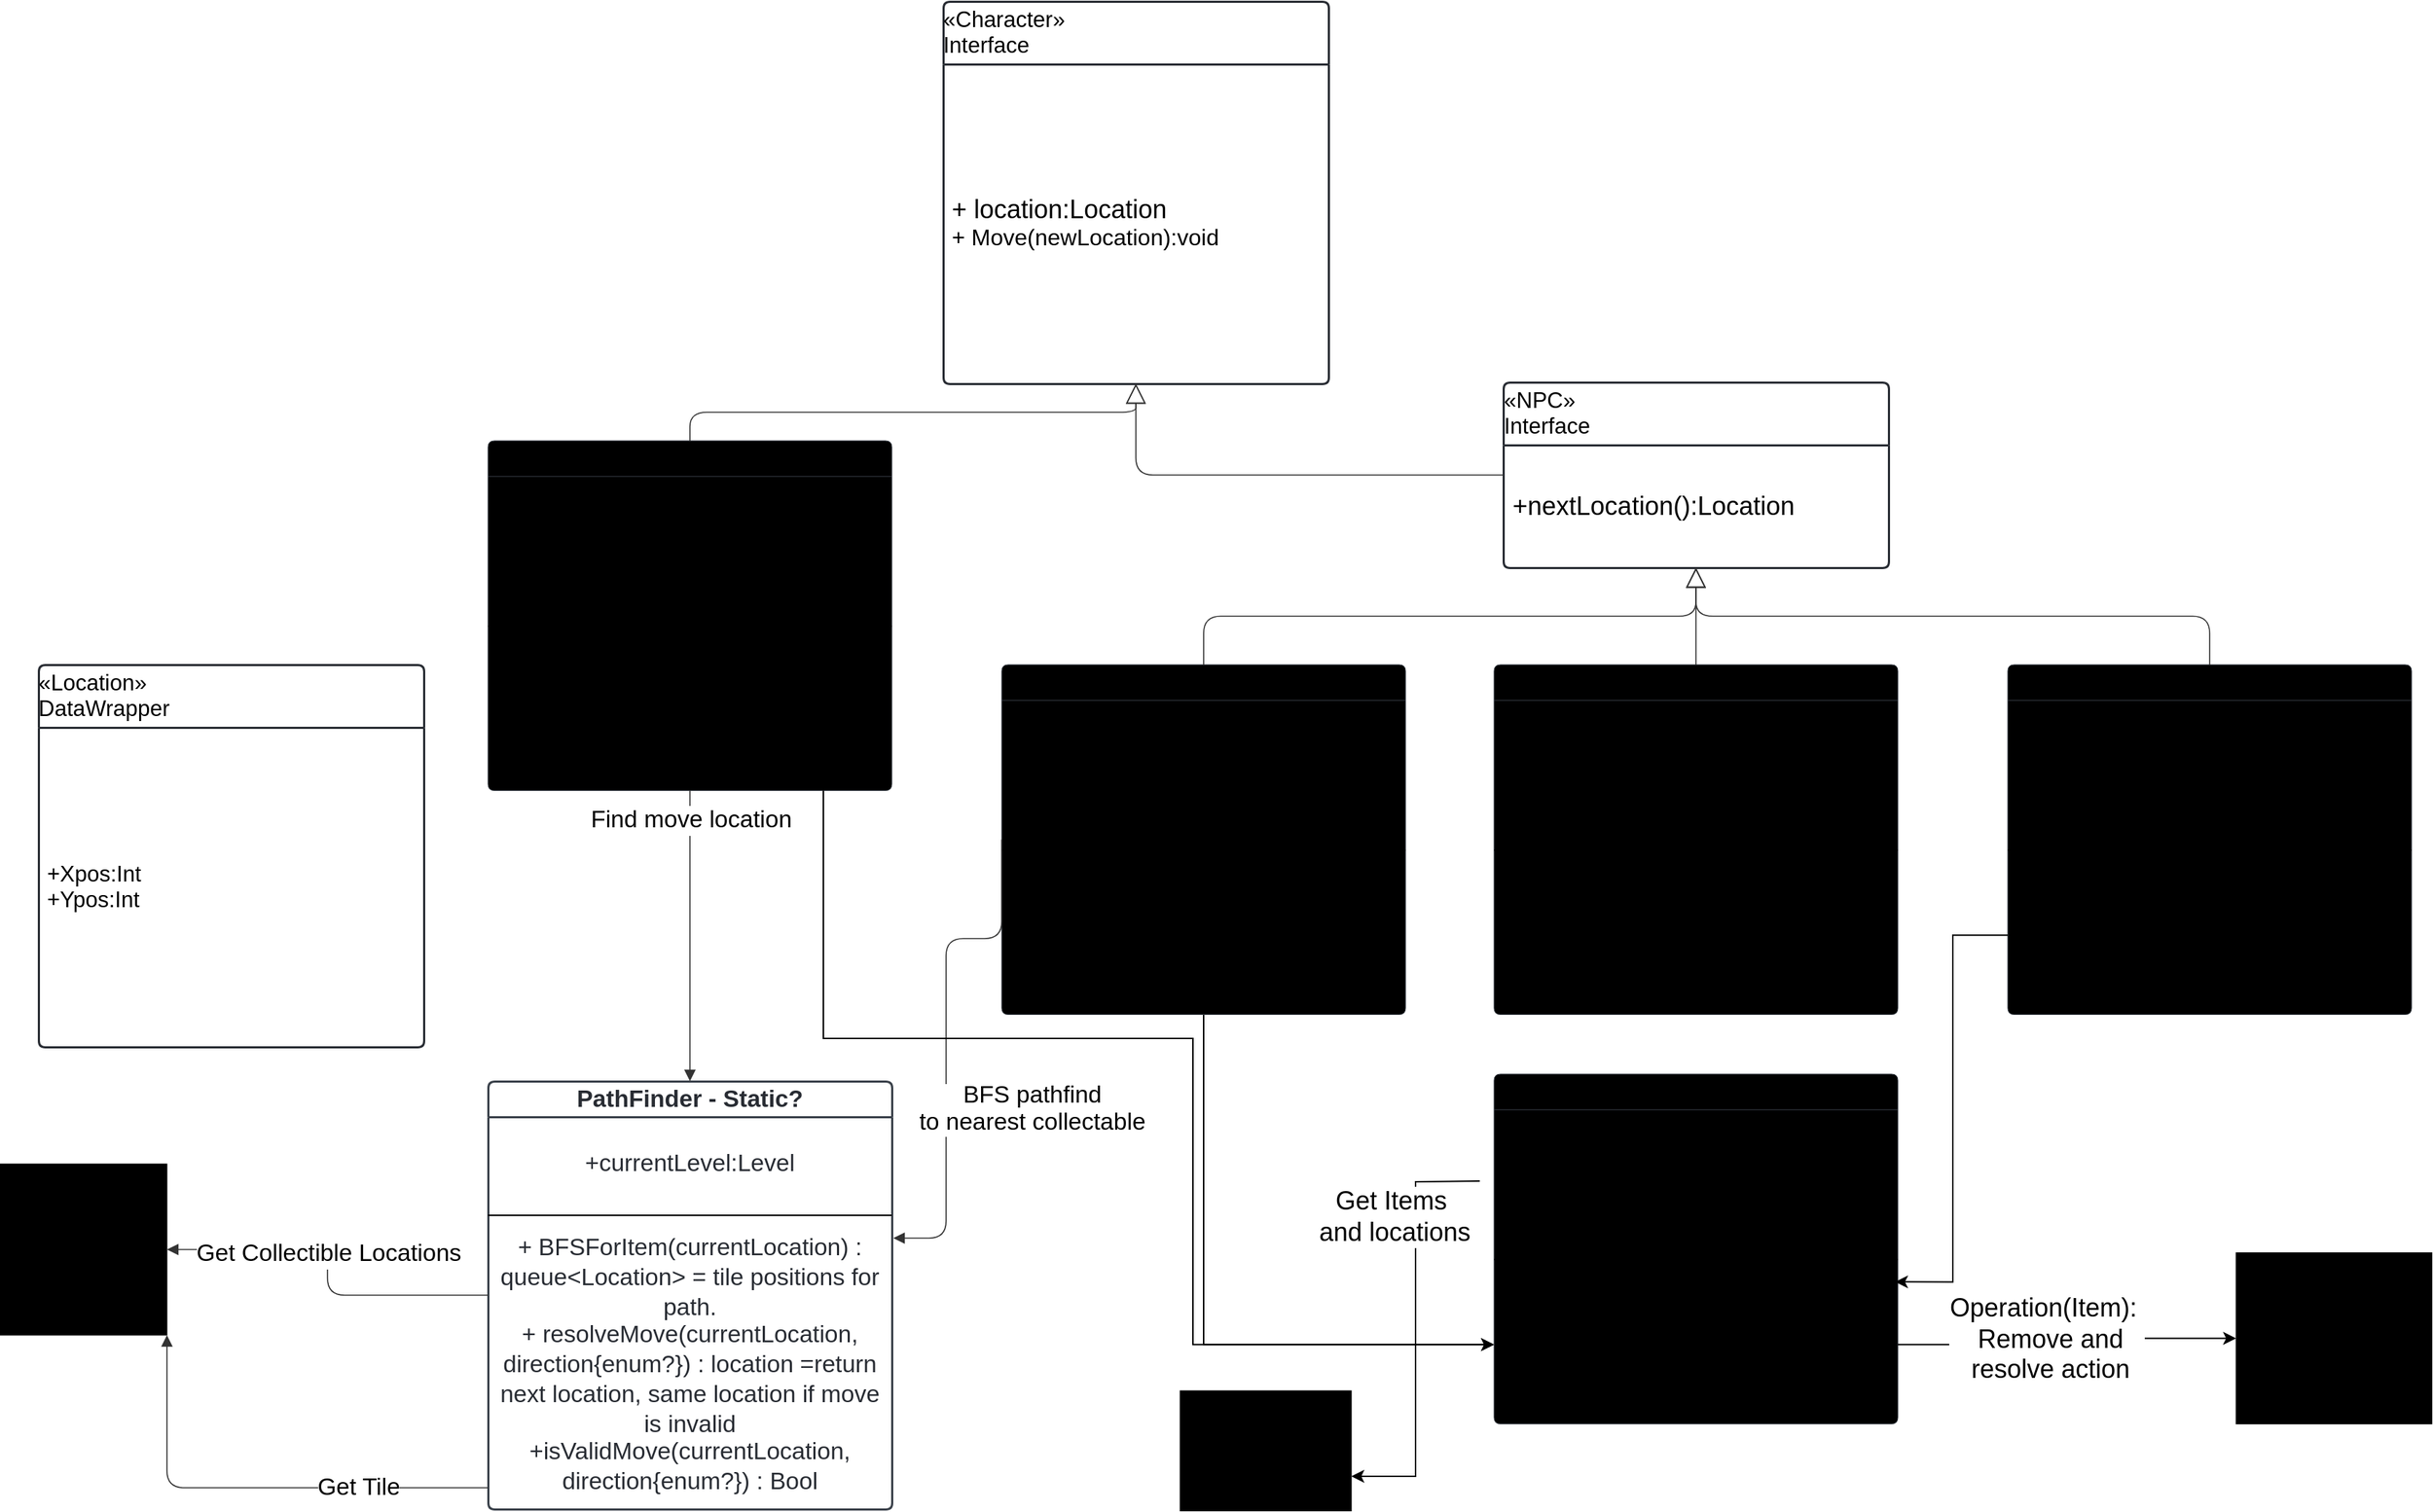 <mxfile version="28.2.8">
  <diagram name="Page-1" id="W6O9B6FC4Bknl5Eh9khC">
    <mxGraphModel dx="5112" dy="4497" grid="1" gridSize="10" guides="1" tooltips="1" connect="1" arrows="1" fold="1" page="1" pageScale="1" pageWidth="850" pageHeight="1100" math="0" shadow="0">
      <root>
        <mxCell id="0" />
        <mxCell id="1" parent="0" />
        <mxCell id="nKMYG4mPL0dKVgIFnyG0-2" value="Player" style="html=1;overflow=block;blockSpacing=1;swimlane;childLayout=stackLayout;horizontal=1;horizontalStack=0;resizeParent=1;resizeParentMax=0;resizeLast=0;collapsible=0;marginBottom=0;swimlaneFillColor=#unset;startSize=25;whiteSpace=wrap;fontSize=16.8;fontStyle=1;align=center;spacing=0;strokeColor=#3a414a;strokeOpacity=100;rounded=1;absoluteArcSize=1;arcSize=9;fillColor=#unset;strokeWidth=NaN;" parent="1" vertex="1">
          <mxGeometry x="-2175" y="-2259" width="283" height="245.25" as="geometry" />
        </mxCell>
        <mxCell id="nKMYG4mPL0dKVgIFnyG0-3" value="&lt;div style=&quot;display: flex; justify-content: center; text-align: center; align-items: baseline; font-size: 0; line-height: 1.25;margin-top: -2px;&quot;&gt;&lt;span&gt;&lt;span style=&quot;font-size:16.8px;&quot;&gt;+ attribute1:type = defaultValue&#xa;&lt;/span&gt;&lt;/span&gt;&lt;/div&gt;&lt;div style=&quot;display: flex; justify-content: center; text-align: center; align-items: baseline; font-size: 0; line-height: 1.25;margin-top: -2px;&quot;&gt;&lt;span&gt;&lt;span style=&quot;font-size:16.8px;&quot;&gt;+ attribute2:type&#xa;&lt;/span&gt;&lt;/span&gt;&lt;/div&gt;&lt;div style=&quot;display: flex; justify-content: center; text-align: center; align-items: baseline; font-size: 0; line-height: 1.25;margin-top: -2px;&quot;&gt;&lt;span&gt;&lt;span style=&quot;font-size:16.8px;&quot;&gt;- attribute3:type&lt;/span&gt;&lt;/span&gt;&lt;/div&gt;" style="part=1;html=1;resizeHeight=0;strokeColor=none;fillColor=none;verticalAlign=middle;spacingLeft=4;spacingRight=4;overflow=hidden;rotatable=0;points=[[0,0.5],[1,0.5]];portConstraint=eastwest;swimlaneFillColor=#unset;strokeOpacity=100;whiteSpace=wrap;fontSize=16.8;align=center;" parent="nKMYG4mPL0dKVgIFnyG0-2" vertex="1">
          <mxGeometry y="25" width="283" height="101" as="geometry" />
        </mxCell>
        <mxCell id="nKMYG4mPL0dKVgIFnyG0-4" value="" style="line;strokeWidth=1;fillColor=none;align=left;verticalAlign=middle;spacingTop=-1;spacingLeft=3;spacingRight=3;rotatable=0;labelPosition=right;points=[];portConstraint=eastwest;" parent="nKMYG4mPL0dKVgIFnyG0-2" vertex="1">
          <mxGeometry y="126" width="283" height="8" as="geometry" />
        </mxCell>
        <mxCell id="nKMYG4mPL0dKVgIFnyG0-5" value="&lt;div style=&quot;display: flex; justify-content: center; text-align: center; align-items: baseline; font-size: 0; line-height: 1.25;margin-top: -2px;&quot;&gt;&lt;span&gt;&lt;span style=&quot;font-size:16.8px;&quot;&gt;+ operation1(params):returnType&#xa;&lt;/span&gt;&lt;/span&gt;&lt;/div&gt;&lt;div style=&quot;display: flex; justify-content: center; text-align: center; align-items: baseline; font-size: 0; line-height: 1.25;margin-top: -2px;&quot;&gt;&lt;span&gt;&lt;span style=&quot;font-size:16.8px;&quot;&gt;- operation2(params)&#xa;&lt;/span&gt;&lt;/span&gt;&lt;/div&gt;&lt;div style=&quot;display: flex; justify-content: center; text-align: center; align-items: baseline; font-size: 0; line-height: 1.25;margin-top: -2px;&quot;&gt;&lt;span&gt;&lt;span style=&quot;font-size:16.8px;&quot;&gt;- operation3()&lt;/span&gt;&lt;/span&gt;&lt;/div&gt;" style="part=1;resizeHeight=0;strokeColor=none;fillColor=none;align=left;verticalAlign=middle;spacingLeft=4;spacingRight=4;rotatable=0;points=[[0,0.5],[1,0.5]];portConstraint=eastwest;swimlaneFillColor=#unset;strokeOpacity=100;whiteSpace=wrap;overflow=block;blockSpacing=1;html=1;fontSize=13;" parent="nKMYG4mPL0dKVgIFnyG0-2" vertex="1">
          <mxGeometry y="134" width="283" height="111.25" as="geometry" />
        </mxCell>
        <mxCell id="esdPXxpWOelYvyYHw5d4-10" style="edgeStyle=orthogonalEdgeStyle;rounded=0;orthogonalLoop=1;jettySize=auto;html=1;entryX=0;entryY=0.5;entryDx=0;entryDy=0;" edge="1" parent="1" source="nKMYG4mPL0dKVgIFnyG0-6" target="nKMYG4mPL0dKVgIFnyG0-25">
          <mxGeometry relative="1" as="geometry" />
        </mxCell>
        <mxCell id="nKMYG4mPL0dKVgIFnyG0-6" value="SmartThief" style="html=1;overflow=block;blockSpacing=1;swimlane;childLayout=stackLayout;horizontal=1;horizontalStack=0;resizeParent=1;resizeParentMax=0;resizeLast=0;collapsible=0;marginBottom=0;swimlaneFillColor=#unset;startSize=25;whiteSpace=wrap;fontSize=16.8;fontStyle=1;align=center;spacing=0;strokeColor=#3a414a;strokeOpacity=100;rounded=1;absoluteArcSize=1;arcSize=9;fillColor=#unset;strokeWidth=NaN;" parent="1" vertex="1">
          <mxGeometry x="-1815" y="-2102" width="283" height="245.25" as="geometry" />
        </mxCell>
        <mxCell id="nKMYG4mPL0dKVgIFnyG0-7" value="&lt;div style=&quot;display: flex; justify-content: center; text-align: center; align-items: baseline; font-size: 0; line-height: 1.25;margin-top: -2px;&quot;&gt;&lt;span&gt;&lt;span style=&quot;font-size:16.8px;&quot;&gt;+ attribute1:type = defaultValue&#xa;&lt;/span&gt;&lt;/span&gt;&lt;/div&gt;&lt;div style=&quot;display: flex; justify-content: center; text-align: center; align-items: baseline; font-size: 0; line-height: 1.25;margin-top: -2px;&quot;&gt;&lt;span&gt;&lt;span style=&quot;font-size:16.8px;&quot;&gt;+ attribute2:type&#xa;&lt;/span&gt;&lt;/span&gt;&lt;/div&gt;&lt;div style=&quot;display: flex; justify-content: center; text-align: center; align-items: baseline; font-size: 0; line-height: 1.25;margin-top: -2px;&quot;&gt;&lt;span&gt;&lt;span style=&quot;font-size:16.8px;&quot;&gt;- attribute3:type&lt;/span&gt;&lt;/span&gt;&lt;/div&gt;" style="part=1;html=1;resizeHeight=0;strokeColor=none;fillColor=none;verticalAlign=middle;spacingLeft=4;spacingRight=4;overflow=hidden;rotatable=0;points=[[0,0.5],[1,0.5]];portConstraint=eastwest;swimlaneFillColor=#unset;strokeOpacity=100;whiteSpace=wrap;fontSize=16.8;align=center;" parent="nKMYG4mPL0dKVgIFnyG0-6" vertex="1">
          <mxGeometry y="25" width="283" height="101" as="geometry" />
        </mxCell>
        <mxCell id="nKMYG4mPL0dKVgIFnyG0-8" value="" style="line;strokeWidth=1;fillColor=none;align=left;verticalAlign=middle;spacingTop=-1;spacingLeft=3;spacingRight=3;rotatable=0;labelPosition=right;points=[];portConstraint=eastwest;" parent="nKMYG4mPL0dKVgIFnyG0-6" vertex="1">
          <mxGeometry y="126" width="283" height="8" as="geometry" />
        </mxCell>
        <mxCell id="nKMYG4mPL0dKVgIFnyG0-9" value="&lt;div style=&quot;display: flex; justify-content: center; text-align: center; align-items: baseline; font-size: 0; line-height: 1.25;margin-top: -2px;&quot;&gt;&lt;span&gt;&lt;span style=&quot;font-size:16.8px;&quot;&gt;+ operation1(params):returnType&#xa;&lt;/span&gt;&lt;/span&gt;&lt;/div&gt;&lt;div style=&quot;display: flex; justify-content: center; text-align: center; align-items: baseline; font-size: 0; line-height: 1.25;margin-top: -2px;&quot;&gt;&lt;span&gt;&lt;span style=&quot;font-size:16.8px;&quot;&gt;- operation2(params)&#xa;&lt;/span&gt;&lt;/span&gt;&lt;/div&gt;&lt;div style=&quot;display: flex; justify-content: center; text-align: center; align-items: baseline; font-size: 0; line-height: 1.25;margin-top: -2px;&quot;&gt;&lt;span&gt;&lt;span style=&quot;font-size:16.8px;&quot;&gt;- operation3()&lt;/span&gt;&lt;/span&gt;&lt;/div&gt;" style="part=1;resizeHeight=0;strokeColor=none;fillColor=none;align=left;verticalAlign=middle;spacingLeft=4;spacingRight=4;rotatable=0;points=[[0,0.5],[1,0.5]];portConstraint=eastwest;swimlaneFillColor=#unset;strokeOpacity=100;whiteSpace=wrap;overflow=block;blockSpacing=1;html=1;fontSize=13;" parent="nKMYG4mPL0dKVgIFnyG0-6" vertex="1">
          <mxGeometry y="134" width="283" height="111.25" as="geometry" />
        </mxCell>
        <mxCell id="nKMYG4mPL0dKVgIFnyG0-10" value="FlyingAssassin" style="html=1;overflow=block;blockSpacing=1;swimlane;childLayout=stackLayout;horizontal=1;horizontalStack=0;resizeParent=1;resizeParentMax=0;resizeLast=0;collapsible=0;marginBottom=0;swimlaneFillColor=#unset;startSize=25;whiteSpace=wrap;fontSize=16.8;fontStyle=1;align=center;spacing=0;strokeColor=#3a414a;strokeOpacity=100;rounded=1;absoluteArcSize=1;arcSize=9;fillColor=#unset;strokeWidth=NaN;" parent="1" vertex="1">
          <mxGeometry x="-1470" y="-2102" width="283" height="245.25" as="geometry" />
        </mxCell>
        <mxCell id="nKMYG4mPL0dKVgIFnyG0-11" value="&lt;div style=&quot;display: flex; justify-content: center; text-align: center; align-items: baseline; font-size: 0; line-height: 1.25;margin-top: -2px;&quot;&gt;&lt;span&gt;&lt;span style=&quot;font-size:16.8px;&quot;&gt;+ attribute1:type = defaultValue&#xa;&lt;/span&gt;&lt;/span&gt;&lt;/div&gt;&lt;div style=&quot;display: flex; justify-content: center; text-align: center; align-items: baseline; font-size: 0; line-height: 1.25;margin-top: -2px;&quot;&gt;&lt;span&gt;&lt;span style=&quot;font-size:16.8px;&quot;&gt;+ attribute2:type&#xa;&lt;/span&gt;&lt;/span&gt;&lt;/div&gt;&lt;div style=&quot;display: flex; justify-content: center; text-align: center; align-items: baseline; font-size: 0; line-height: 1.25;margin-top: -2px;&quot;&gt;&lt;span&gt;&lt;span style=&quot;font-size:16.8px;&quot;&gt;- attribute3:type&lt;/span&gt;&lt;/span&gt;&lt;/div&gt;" style="part=1;html=1;resizeHeight=0;strokeColor=none;fillColor=none;verticalAlign=middle;spacingLeft=4;spacingRight=4;overflow=hidden;rotatable=0;points=[[0,0.5],[1,0.5]];portConstraint=eastwest;swimlaneFillColor=#unset;strokeOpacity=100;whiteSpace=wrap;fontSize=16.8;align=center;" parent="nKMYG4mPL0dKVgIFnyG0-10" vertex="1">
          <mxGeometry y="25" width="283" height="101" as="geometry" />
        </mxCell>
        <mxCell id="nKMYG4mPL0dKVgIFnyG0-12" value="" style="line;strokeWidth=1;fillColor=none;align=left;verticalAlign=middle;spacingTop=-1;spacingLeft=3;spacingRight=3;rotatable=0;labelPosition=right;points=[];portConstraint=eastwest;" parent="nKMYG4mPL0dKVgIFnyG0-10" vertex="1">
          <mxGeometry y="126" width="283" height="8" as="geometry" />
        </mxCell>
        <mxCell id="nKMYG4mPL0dKVgIFnyG0-13" value="&lt;div style=&quot;display: flex; justify-content: center; text-align: center; align-items: baseline; font-size: 0; line-height: 1.25;margin-top: -2px;&quot;&gt;&lt;span&gt;&lt;span style=&quot;font-size:16.8px;&quot;&gt;+ operation1(params):returnType&#xa;&lt;/span&gt;&lt;/span&gt;&lt;/div&gt;&lt;div style=&quot;display: flex; justify-content: center; text-align: center; align-items: baseline; font-size: 0; line-height: 1.25;margin-top: -2px;&quot;&gt;&lt;span&gt;&lt;span style=&quot;font-size:16.8px;&quot;&gt;- operation2(params)&#xa;&lt;/span&gt;&lt;/span&gt;&lt;/div&gt;&lt;div style=&quot;display: flex; justify-content: center; text-align: center; align-items: baseline; font-size: 0; line-height: 1.25;margin-top: -2px;&quot;&gt;&lt;span&gt;&lt;span style=&quot;font-size:16.8px;&quot;&gt;- operation3()&lt;/span&gt;&lt;/span&gt;&lt;/div&gt;" style="part=1;resizeHeight=0;strokeColor=none;fillColor=none;align=left;verticalAlign=middle;spacingLeft=4;spacingRight=4;rotatable=0;points=[[0,0.5],[1,0.5]];portConstraint=eastwest;swimlaneFillColor=#unset;strokeOpacity=100;whiteSpace=wrap;overflow=block;blockSpacing=1;html=1;fontSize=13;" parent="nKMYG4mPL0dKVgIFnyG0-10" vertex="1">
          <mxGeometry y="134" width="283" height="111.25" as="geometry" />
        </mxCell>
        <mxCell id="nKMYG4mPL0dKVgIFnyG0-14" value="FloorFollowingThief" style="html=1;overflow=block;blockSpacing=1;swimlane;childLayout=stackLayout;horizontal=1;horizontalStack=0;resizeParent=1;resizeParentMax=0;resizeLast=0;collapsible=0;marginBottom=0;swimlaneFillColor=#unset;startSize=25;whiteSpace=wrap;fontSize=16.8;fontStyle=1;align=center;spacing=0;strokeColor=#3a414a;strokeOpacity=100;rounded=1;absoluteArcSize=1;arcSize=9;fillColor=#unset;strokeWidth=NaN;" parent="1" vertex="1">
          <mxGeometry x="-1110" y="-2102" width="283" height="245.25" as="geometry" />
        </mxCell>
        <mxCell id="nKMYG4mPL0dKVgIFnyG0-15" value="+followingColor:Color" style="part=1;html=1;resizeHeight=0;strokeColor=none;fillColor=none;verticalAlign=middle;spacingLeft=4;spacingRight=4;overflow=hidden;rotatable=0;points=[[0,0.5],[1,0.5]];portConstraint=eastwest;swimlaneFillColor=#unset;strokeOpacity=100;whiteSpace=wrap;fontSize=16.8;align=center;" parent="nKMYG4mPL0dKVgIFnyG0-14" vertex="1">
          <mxGeometry y="25" width="283" height="101" as="geometry" />
        </mxCell>
        <mxCell id="nKMYG4mPL0dKVgIFnyG0-16" value="" style="line;strokeWidth=1;fillColor=none;align=left;verticalAlign=middle;spacingTop=-1;spacingLeft=3;spacingRight=3;rotatable=0;labelPosition=right;points=[];portConstraint=eastwest;" parent="nKMYG4mPL0dKVgIFnyG0-14" vertex="1">
          <mxGeometry y="126" width="283" height="8" as="geometry" />
        </mxCell>
        <mxCell id="nKMYG4mPL0dKVgIFnyG0-17" value="&lt;div style=&quot;display: flex; justify-content: center; text-align: center; align-items: baseline; font-size: 0; line-height: 1.25;margin-top: -2px;&quot;&gt;&lt;span&gt;&lt;span style=&quot;font-size:16.8px;&quot;&gt;+ operation1(params):returnType&#xa;&lt;/span&gt;&lt;/span&gt;&lt;/div&gt;&lt;div style=&quot;display: flex; justify-content: center; text-align: center; align-items: baseline; font-size: 0; line-height: 1.25;margin-top: -2px;&quot;&gt;&lt;span&gt;&lt;span style=&quot;font-size:16.8px;&quot;&gt;- operation2(params)&#xa;&lt;/span&gt;&lt;/span&gt;&lt;/div&gt;&lt;div style=&quot;display: flex; justify-content: center; text-align: center; align-items: baseline; font-size: 0; line-height: 1.25;margin-top: -2px;&quot;&gt;&lt;span&gt;&lt;span style=&quot;font-size:16.8px;&quot;&gt;- operation3()&lt;/span&gt;&lt;/span&gt;&lt;/div&gt;" style="part=1;resizeHeight=0;strokeColor=none;fillColor=none;align=left;verticalAlign=middle;spacingLeft=4;spacingRight=4;rotatable=0;points=[[0,0.5],[1,0.5]];portConstraint=eastwest;swimlaneFillColor=#unset;strokeOpacity=100;whiteSpace=wrap;overflow=block;blockSpacing=1;html=1;fontSize=13;" parent="nKMYG4mPL0dKVgIFnyG0-14" vertex="1">
          <mxGeometry y="134" width="283" height="111.25" as="geometry" />
        </mxCell>
        <mxCell id="nKMYG4mPL0dKVgIFnyG0-18" value="PathFinder - Static?" style="html=1;overflow=block;blockSpacing=1;swimlane;childLayout=stackLayout;horizontal=1;horizontalStack=0;resizeParent=1;resizeParentMax=0;resizeLast=0;collapsible=0;marginBottom=0;swimlaneFillColor=#ffffff;startSize=25;whiteSpace=wrap;fontSize=16.8;fontColor=#282c33;fontStyle=1;align=center;spacing=0;strokeColor=#3a414a;strokeOpacity=100;fillOpacity=100;rounded=1;absoluteArcSize=1;arcSize=9;fillColor=#ffffff;strokeWidth=1.5;" parent="1" vertex="1">
          <mxGeometry x="-2175" y="-1810" width="283" height="300" as="geometry" />
        </mxCell>
        <mxCell id="nKMYG4mPL0dKVgIFnyG0-19" value="+currentLevel:Level" style="part=1;html=1;resizeHeight=0;strokeColor=none;fillColor=none;verticalAlign=middle;spacingLeft=4;spacingRight=4;overflow=hidden;rotatable=0;points=[[0,0.5],[1,0.5]];portConstraint=eastwest;swimlaneFillColor=#ffffff;strokeOpacity=100;fillOpacity=100;whiteSpace=wrap;fontSize=16.8;fontColor=#282c33;align=center;" parent="nKMYG4mPL0dKVgIFnyG0-18" vertex="1">
          <mxGeometry y="25" width="283" height="65" as="geometry" />
        </mxCell>
        <mxCell id="nKMYG4mPL0dKVgIFnyG0-20" value="" style="line;strokeWidth=1;fillColor=none;align=left;verticalAlign=middle;spacingTop=-1;spacingLeft=3;spacingRight=3;rotatable=0;labelPosition=right;points=[];portConstraint=eastwest;" parent="nKMYG4mPL0dKVgIFnyG0-18" vertex="1">
          <mxGeometry y="90" width="283" height="8" as="geometry" />
        </mxCell>
        <mxCell id="nKMYG4mPL0dKVgIFnyG0-21" value="&lt;div style=&quot;display: flex; justify-content: center; text-align: center; align-items: baseline; font-size: 0; line-height: 1.25;margin-top: -2px;&quot;&gt;&lt;span&gt;&lt;span style=&quot;font-size:16.8px;color:#282c33;&quot;&gt;+ BFSForItem(currentLocation) : queue&amp;lt;Location&amp;gt; = tile positions for path.&#xa;&lt;/span&gt;&lt;/span&gt;&lt;/div&gt;&lt;div style=&quot;display: flex; justify-content: center; text-align: center; align-items: baseline; font-size: 0; line-height: 1.25;margin-top: -2px;&quot;&gt;&lt;span&gt;&lt;span style=&quot;font-size:16.8px;color:#282c33;&quot;&gt;+ resolveMove(currentLocation, direction{enum?}) : location =return next location, same location if move is invalid&#xa;&lt;/span&gt;&lt;/span&gt;&lt;/div&gt;&lt;div style=&quot;display: flex; justify-content: center; text-align: center; align-items: baseline; font-size: 0; line-height: 1.25;margin-top: -2px;&quot;&gt;&lt;span&gt;&lt;span style=&quot;font-size:16.8px;color:#282c33;&quot;&gt;+isValidMove(currentLocation, direction{enum?}) : Bool&#xa;&lt;/span&gt;&lt;/span&gt;&lt;/div&gt;&lt;div style=&quot;display: flex; justify-content: center; text-align: center; align-items: baseline; font-size: 0; line-height: 1.25;margin-top: -2px;&quot;&gt;&lt;span&gt;&lt;/span&gt;&lt;/div&gt;" style="part=1;html=1;resizeHeight=0;strokeColor=none;fillColor=none;verticalAlign=middle;spacingLeft=4;spacingRight=4;overflow=hidden;rotatable=0;points=[[0,0.5],[1,0.5]];portConstraint=eastwest;swimlaneFillColor=#ffffff;strokeOpacity=100;fillOpacity=100;whiteSpace=wrap;fontSize=16.8;fontColor=#282c33;align=center;" parent="nKMYG4mPL0dKVgIFnyG0-18" vertex="1">
          <mxGeometry y="98" width="283" height="202" as="geometry" />
        </mxCell>
        <mxCell id="nKMYG4mPL0dKVgIFnyG0-22" value="LootItem" style="html=1;overflow=block;blockSpacing=1;swimlane;childLayout=stackLayout;horizontal=1;horizontalStack=0;resizeParent=1;resizeParentMax=0;resizeLast=0;collapsible=0;marginBottom=0;swimlaneFillColor=#unset;startSize=25;whiteSpace=wrap;fontSize=16.8;fontStyle=1;align=center;spacing=0;strokeColor=#3a414a;strokeOpacity=100;rounded=1;absoluteArcSize=1;arcSize=9;fillColor=#unset;strokeWidth=NaN;" parent="1" vertex="1">
          <mxGeometry x="-1470" y="-1815" width="283" height="245.25" as="geometry" />
        </mxCell>
        <mxCell id="nKMYG4mPL0dKVgIFnyG0-23" value="&lt;div style=&quot;display: flex; justify-content: center; text-align: center; align-items: baseline; font-size: 0; line-height: 1.25;margin-top: -2px;&quot;&gt;&lt;span&gt;&lt;span style=&quot;font-size:16.8px;&quot;&gt;+ items:Item[]&lt;br&gt;+ itemLocations:Locations[]&lt;/span&gt;&lt;/span&gt;&lt;span&gt;&lt;br&gt;&lt;/span&gt;&lt;/div&gt;&lt;div style=&quot;display: flex; justify-content: center; text-align: center; align-items: baseline; font-size: 0; line-height: 1.25;margin-top: -2px;&quot;&gt;&lt;/div&gt;" style="part=1;html=1;resizeHeight=0;strokeColor=none;fillColor=none;verticalAlign=middle;spacingLeft=4;spacingRight=4;overflow=hidden;rotatable=0;points=[[0,0.5],[1,0.5]];portConstraint=eastwest;swimlaneFillColor=#unset;strokeOpacity=100;whiteSpace=wrap;fontSize=16.8;align=center;" parent="nKMYG4mPL0dKVgIFnyG0-22" vertex="1">
          <mxGeometry y="25" width="283" height="101" as="geometry" />
        </mxCell>
        <mxCell id="nKMYG4mPL0dKVgIFnyG0-24" value="" style="line;strokeWidth=1;fillColor=none;align=left;verticalAlign=middle;spacingTop=-1;spacingLeft=3;spacingRight=3;rotatable=0;labelPosition=right;points=[];portConstraint=eastwest;" parent="nKMYG4mPL0dKVgIFnyG0-22" vertex="1">
          <mxGeometry y="126" width="283" height="8" as="geometry" />
        </mxCell>
        <mxCell id="nKMYG4mPL0dKVgIFnyG0-25" value="&lt;font style=&quot;font-size: 18px;&quot;&gt;+lootItem(Location):void&lt;/font&gt;" style="part=1;resizeHeight=0;strokeColor=none;fillColor=none;align=left;verticalAlign=middle;spacingLeft=4;spacingRight=4;rotatable=0;points=[[0,0.5],[1,0.5]];portConstraint=eastwest;swimlaneFillColor=#unset;strokeOpacity=100;whiteSpace=wrap;overflow=block;blockSpacing=1;html=1;fontSize=13;" parent="nKMYG4mPL0dKVgIFnyG0-22" vertex="1">
          <mxGeometry y="134" width="283" height="111.25" as="geometry" />
        </mxCell>
        <mxCell id="nKMYG4mPL0dKVgIFnyG0-26" value="" style="html=1;jettySize=18;whiteSpace=wrap;fontSize=13;strokeColor=#333333;strokeOpacity=100;strokeWidth=0.8;rounded=1;arcSize=24;edgeStyle=orthogonalEdgeStyle;startArrow=none;endArrow=block;endFill=1;exitX=0;exitY=0.5;exitPerimeter=0;entryX=1;entryY=0.5;entryPerimeter=0;lucidId=Qgg23CW6RYAF;" parent="1" source="nKMYG4mPL0dKVgIFnyG0-18" target="nKMYG4mPL0dKVgIFnyG0-28" edge="1">
          <mxGeometry width="100" height="100" relative="1" as="geometry">
            <Array as="points" />
          </mxGeometry>
        </mxCell>
        <mxCell id="nKMYG4mPL0dKVgIFnyG0-27" value="Get Collectible Locations" style="text;html=1;resizable=0;labelBackgroundColor=default;align=center;verticalAlign=middle;fontSize=16.8;" parent="nKMYG4mPL0dKVgIFnyG0-26" vertex="1">
          <mxGeometry x="0.101" relative="1" as="geometry" />
        </mxCell>
        <mxCell id="nKMYG4mPL0dKVgIFnyG0-28" value="Level" style="html=1;overflow=block;blockSpacing=1;whiteSpace=wrap;fontSize=16.8;align=center;spacing=3.8;strokeOpacity=100;fillColor=#unset;strokeWidth=NaN;lucidId=xhg2yAPGNu55;" parent="1" vertex="1">
          <mxGeometry x="-2520" y="-1752" width="120" height="120" as="geometry" />
        </mxCell>
        <mxCell id="nKMYG4mPL0dKVgIFnyG0-29" value="" style="html=1;jettySize=18;whiteSpace=wrap;fontSize=13;strokeColor=#333333;strokeOpacity=100;strokeWidth=0.8;rounded=1;arcSize=24;edgeStyle=orthogonalEdgeStyle;startArrow=none;endArrow=block;endFill=1;exitX=0;exitY=0.95;exitPerimeter=0;entryX=1;entryY=1;entryPerimeter=0;lucidId=5qg2csK~S7Iu;" parent="1" source="nKMYG4mPL0dKVgIFnyG0-18" target="nKMYG4mPL0dKVgIFnyG0-28" edge="1">
          <mxGeometry width="100" height="100" relative="1" as="geometry">
            <Array as="points" />
          </mxGeometry>
        </mxCell>
        <mxCell id="nKMYG4mPL0dKVgIFnyG0-30" value="Get Tile" style="text;html=1;resizable=0;labelBackgroundColor=default;align=center;verticalAlign=middle;fontSize=16.8;" parent="nKMYG4mPL0dKVgIFnyG0-29" vertex="1">
          <mxGeometry x="-0.448" relative="1" as="geometry" />
        </mxCell>
        <mxCell id="nKMYG4mPL0dKVgIFnyG0-31" value="&lt;div style=&quot;display: flex; justify-content: null; text-align: null; align-items: baseline; font-size: 0; line-height: 1.25;margin-top: -2px;&quot;&gt;&lt;span&gt;&lt;span style=&quot;font-size:15.5px;color:#000000;&quot;&gt;«NPC»&#xa;&lt;/span&gt;&lt;/span&gt;&lt;/div&gt;&lt;div style=&quot;display: flex; justify-content: null; text-align: null; align-items: baseline; font-size: 0; line-height: 1.25;margin-top: -2px;&quot;&gt;&lt;span&gt;&lt;span style=&quot;font-size:15.5px;color:#000000;&quot;&gt;Interface&lt;/span&gt;&lt;/span&gt;&lt;/div&gt;" style="swimlane;childLayout=stackLayout;horizontal=1;horizontalStack=0;resizeParent=1;resizeParentMax=0;resizeLast=0;collapsible=0;fontStyle=0;marginBottom=0;swimlaneFillColor=#ffffff;startSize=44;whiteSpace=wrap;overflow=block;blockSpacing=1;html=1;fontSize=13;align=left;spacing=0;strokeColor=#282c33;strokeOpacity=100;fillOpacity=100;rounded=1;absoluteArcSize=1;arcSize=9;fillColor=#ffffff;strokeWidth=1.5;" parent="1" vertex="1">
          <mxGeometry x="-1463.5" y="-2300" width="270" height="130" as="geometry" />
        </mxCell>
        <mxCell id="nKMYG4mPL0dKVgIFnyG0-32" value="&lt;font style=&quot;font-size: 18px;&quot;&gt;+nextLocation():Location&lt;/font&gt;" style="part=1;resizeHeight=0;strokeColor=none;fillColor=none;align=left;verticalAlign=middle;spacingLeft=4;spacingRight=4;rotatable=0;points=[[0,0.5],[1,0.5]];portConstraint=eastwest;swimlaneFillColor=#ffffff;strokeOpacity=100;fillOpacity=100;whiteSpace=wrap;overflow=block;blockSpacing=1;html=1;fontSize=13;" parent="nKMYG4mPL0dKVgIFnyG0-31" vertex="1">
          <mxGeometry y="44" width="270" height="86" as="geometry" />
        </mxCell>
        <mxCell id="nKMYG4mPL0dKVgIFnyG0-33" value="&lt;div style=&quot;display: flex; justify-content: null; text-align: null; align-items: baseline; font-size: 0; line-height: 1.25;margin-top: -2px;&quot;&gt;&lt;span&gt;&lt;span style=&quot;font-size:15.5px;color:#000000;&quot;&gt;«&lt;/span&gt;&lt;span style=&quot;font-size:15.5px;&quot;&gt;Location&lt;/span&gt;&lt;span style=&quot;font-size:15.5px;color:#000000;&quot;&gt;»&#xa;&lt;/span&gt;&lt;/span&gt;&lt;/div&gt;&lt;div style=&quot;display: flex; justify-content: null; text-align: null; align-items: baseline; font-size: 0; line-height: 1.25;margin-top: -2px;&quot;&gt;&lt;span&gt;&lt;span style=&quot;font-size:15.5px;&quot;&gt;&lt;span style=&quot;font-size:15.5px;&quot;&gt;DataWrapper&lt;/span&gt;&lt;/span&gt;&lt;/span&gt;&lt;/div&gt;" style="swimlane;childLayout=stackLayout;horizontal=1;horizontalStack=0;resizeParent=1;resizeParentMax=0;resizeLast=0;collapsible=0;fontStyle=0;marginBottom=0;swimlaneFillColor=#ffffff;startSize=44;whiteSpace=wrap;overflow=block;blockSpacing=1;html=1;fontSize=13;align=left;spacing=0;strokeColor=#282c33;strokeOpacity=100;fillOpacity=100;rounded=1;absoluteArcSize=1;arcSize=9;fillColor=#ffffff;strokeWidth=1.5;" parent="1" vertex="1">
          <mxGeometry x="-2490" y="-2102" width="270" height="268" as="geometry" />
        </mxCell>
        <mxCell id="nKMYG4mPL0dKVgIFnyG0-34" value="&lt;div style=&quot;display: flex; justify-content: null; text-align: null; align-items: baseline; font-size: 0; line-height: 1.25;margin-top: -2px;&quot;&gt;&lt;span&gt;&lt;span style=&quot;font-size:15.5px;&quot;&gt;+Xpos:Int&#xa;&lt;/span&gt;&lt;/span&gt;&lt;/div&gt;&lt;div style=&quot;display: flex; justify-content: null; text-align: null; align-items: baseline; font-size: 0; line-height: 1.25;margin-top: -2px;&quot;&gt;&lt;span&gt;&lt;span style=&quot;font-size:15.5px;&quot;&gt;+Ypos:Int&lt;/span&gt;&lt;/span&gt;&lt;/div&gt;" style="part=1;resizeHeight=0;strokeColor=none;fillColor=none;align=left;verticalAlign=middle;spacingLeft=4;spacingRight=4;rotatable=0;points=[[0,0.5],[1,0.5]];portConstraint=eastwest;swimlaneFillColor=#ffffff;strokeOpacity=100;fillOpacity=100;whiteSpace=wrap;overflow=block;blockSpacing=1;html=1;fontSize=13;" parent="nKMYG4mPL0dKVgIFnyG0-33" vertex="1">
          <mxGeometry y="44" width="270" height="224" as="geometry" />
        </mxCell>
        <mxCell id="nKMYG4mPL0dKVgIFnyG0-35" value="" style="html=1;jettySize=18;whiteSpace=wrap;fontSize=13;strokeColor=#333333;strokeOpacity=100;strokeWidth=0.8;rounded=1;arcSize=24;edgeStyle=orthogonalEdgeStyle;startArrow=none;endArrow=block;endFill=1;exitX=0.5;exitY=1;exitPerimeter=0;entryX=0.5;entryY=0;entryPerimeter=0;lucidId=tvg2V.IhYz7D;" parent="1" source="nKMYG4mPL0dKVgIFnyG0-2" target="nKMYG4mPL0dKVgIFnyG0-18" edge="1">
          <mxGeometry width="100" height="100" relative="1" as="geometry">
            <Array as="points" />
          </mxGeometry>
        </mxCell>
        <mxCell id="nKMYG4mPL0dKVgIFnyG0-36" value="Find move location" style="text;html=1;resizable=0;labelBackgroundColor=default;align=center;verticalAlign=middle;fontSize=16.8;" parent="nKMYG4mPL0dKVgIFnyG0-35" vertex="1">
          <mxGeometry x="-0.805" relative="1" as="geometry" />
        </mxCell>
        <mxCell id="nKMYG4mPL0dKVgIFnyG0-37" value="" style="html=1;jettySize=18;whiteSpace=wrap;fontSize=13;strokeColor=#333333;strokeOpacity=100;strokeWidth=0.8;rounded=1;arcSize=24;edgeStyle=orthogonalEdgeStyle;startArrow=none;endArrow=block;endFill=1;exitX=0;exitY=0.5;exitPerimeter=0;lucidId=TGw2EGssz3aX;" parent="1" source="nKMYG4mPL0dKVgIFnyG0-6" edge="1">
          <mxGeometry width="100" height="100" relative="1" as="geometry">
            <Array as="points">
              <mxPoint x="-1815" y="-1910" />
              <mxPoint x="-1854" y="-1910" />
              <mxPoint x="-1854" y="-1700" />
            </Array>
            <mxPoint x="-1891" y="-1700" as="targetPoint" />
          </mxGeometry>
        </mxCell>
        <mxCell id="nKMYG4mPL0dKVgIFnyG0-38" value="&lt;div style=&quot;display: flex; justify-content: center; text-align: center; align-items: baseline; font-size: 0; line-height: 1.25;margin-top: -2px;&quot;&gt;&lt;span&gt;&lt;span style=&quot;font-size:16.8px;&quot;&gt;BFS pathfind&#xa;&lt;/span&gt;&lt;/span&gt;&lt;/div&gt;&lt;div style=&quot;display: flex; justify-content: center; text-align: center; align-items: baseline; font-size: 0; line-height: 1.25;margin-top: -2px;&quot;&gt;&lt;span&gt;&lt;span style=&quot;font-size:16.8px;&quot;&gt;to nearest collectable&lt;/span&gt;&lt;/span&gt;&lt;/div&gt;" style="text;html=1;resizable=0;labelBackgroundColor=default;align=center;verticalAlign=middle;" parent="nKMYG4mPL0dKVgIFnyG0-37" vertex="1">
          <mxGeometry x="-0.488" relative="1" as="geometry">
            <mxPoint x="42" y="120" as="offset" />
          </mxGeometry>
        </mxCell>
        <mxCell id="nKMYG4mPL0dKVgIFnyG0-39" value="Level" style="html=1;overflow=block;blockSpacing=1;whiteSpace=wrap;fontSize=16.8;align=center;spacing=3.8;strokeOpacity=100;fillColor=#unset;strokeWidth=NaN;lucidId=mJw2fi9Vehhf;" parent="1" vertex="1">
          <mxGeometry x="-1690" y="-1593" width="120" height="120" as="geometry" />
        </mxCell>
        <mxCell id="nKMYG4mPL0dKVgIFnyG0-40" value="GameManager" style="html=1;overflow=block;blockSpacing=1;whiteSpace=wrap;fontSize=16.8;align=center;spacing=3.8;strokeOpacity=100;fillColor=#unset;strokeWidth=NaN;lucidId=nJw24I-RLsQS;" parent="1" vertex="1">
          <mxGeometry x="-950" y="-1689.75" width="140" height="120" as="geometry" />
        </mxCell>
        <mxCell id="nKMYG4mPL0dKVgIFnyG0-41" value="&lt;div style=&quot;display: flex; justify-content: null; text-align: null; align-items: baseline; font-size: 0; line-height: 1.25;margin-top: -2px;&quot;&gt;&lt;span&gt;&lt;span style=&quot;font-size:15.5px;color:#000000;&quot;&gt;«&lt;/span&gt;&lt;span style=&quot;font-size:15.5px;&quot;&gt;Character&lt;/span&gt;&lt;span style=&quot;font-size:15.5px;color:#000000;&quot;&gt;»&#xa;&lt;/span&gt;&lt;/span&gt;&lt;/div&gt;&lt;div style=&quot;display: flex; justify-content: null; text-align: null; align-items: baseline; font-size: 0; line-height: 1.25;margin-top: -2px;&quot;&gt;&lt;span&gt;&lt;span style=&quot;font-size:15.5px;color:#000000;&quot;&gt;Interface&lt;/span&gt;&lt;/span&gt;&lt;/div&gt;" style="swimlane;childLayout=stackLayout;horizontal=1;horizontalStack=0;resizeParent=1;resizeParentMax=0;resizeLast=0;collapsible=0;fontStyle=0;marginBottom=0;swimlaneFillColor=#ffffff;startSize=44;whiteSpace=wrap;overflow=block;blockSpacing=1;html=1;fontSize=13;align=left;spacing=0;strokeColor=#282c33;strokeOpacity=100;fillOpacity=100;rounded=1;absoluteArcSize=1;arcSize=9;fillColor=#ffffff;strokeWidth=1.5;" parent="1" vertex="1">
          <mxGeometry x="-1856" y="-2567" width="270" height="268" as="geometry" />
        </mxCell>
        <mxCell id="nKMYG4mPL0dKVgIFnyG0-42" value="&lt;div style=&quot;display: flex; align-items: baseline; line-height: 1.25; margin-top: -2px;&quot;&gt;&lt;font style=&quot;font-size: 14px;&quot;&gt;&lt;font style=&quot;font-size: 18px;&quot;&gt;&lt;span&gt;&lt;span style=&quot;color: rgb(0, 0, 0);&quot;&gt;+ location:Location&lt;br&gt;&lt;/span&gt;&lt;/span&gt;&lt;/font&gt;&lt;/font&gt;&lt;/div&gt;&lt;div style=&quot;display: flex; align-items: baseline; line-height: 1.25; margin-top: -2px;&quot;&gt;&lt;font size=&quot;3&quot;&gt;&lt;span&gt;&lt;span style=&quot;color: rgb(0, 0, 0);&quot;&gt;+ &lt;/span&gt;Move&lt;span style=&quot;color: rgb(0, 0, 0);&quot;&gt;(&lt;/span&gt;newLocation&lt;span style=&quot;color: rgb(0, 0, 0);&quot;&gt;):void&lt;/span&gt;&lt;/span&gt;&lt;/font&gt;&lt;/div&gt;" style="part=1;resizeHeight=0;strokeColor=none;fillColor=none;align=left;verticalAlign=middle;spacingLeft=4;spacingRight=4;rotatable=0;points=[[0,0.5],[1,0.5]];portConstraint=eastwest;swimlaneFillColor=#ffffff;strokeOpacity=100;fillOpacity=100;whiteSpace=wrap;overflow=block;blockSpacing=1;html=1;fontSize=13;" parent="nKMYG4mPL0dKVgIFnyG0-41" vertex="1">
          <mxGeometry y="44" width="270" height="224" as="geometry" />
        </mxCell>
        <mxCell id="nKMYG4mPL0dKVgIFnyG0-43" value="" style="html=1;jettySize=18;whiteSpace=wrap;overflow=block;blockSpacing=1;fontSize=13;strokeColor=#333333;strokeOpacity=100;strokeWidth=0.8;rounded=1;arcSize=24;edgeStyle=orthogonalEdgeStyle;startArrow=block;startFill=0;startSize=12;endArrow=none;exitX=0.5;exitY=1;exitPerimeter=0;entryX=0.5;entryY=0;entryPerimeter=0;lucidId=QMw2jNnwRmfA;" parent="1" source="nKMYG4mPL0dKVgIFnyG0-41" target="nKMYG4mPL0dKVgIFnyG0-2" edge="1">
          <mxGeometry width="100" height="100" relative="1" as="geometry">
            <Array as="points" />
          </mxGeometry>
        </mxCell>
        <mxCell id="nKMYG4mPL0dKVgIFnyG0-44" value="" style="html=1;jettySize=18;whiteSpace=wrap;overflow=block;blockSpacing=1;fontSize=13;strokeColor=#333333;strokeOpacity=100;strokeWidth=0.8;rounded=1;arcSize=24;edgeStyle=orthogonalEdgeStyle;startArrow=block;startFill=0;startSize=12;endArrow=none;exitX=0.5;exitY=1;exitPerimeter=0;entryX=0;entryY=0.5;entryPerimeter=0;lucidId=WMw2uG-vwSGg;" parent="1" source="nKMYG4mPL0dKVgIFnyG0-41" target="nKMYG4mPL0dKVgIFnyG0-31" edge="1">
          <mxGeometry width="100" height="100" relative="1" as="geometry">
            <Array as="points" />
          </mxGeometry>
        </mxCell>
        <mxCell id="nKMYG4mPL0dKVgIFnyG0-45" value="" style="html=1;jettySize=18;whiteSpace=wrap;overflow=block;blockSpacing=1;fontSize=13;strokeColor=#333333;strokeOpacity=100;strokeWidth=0.8;rounded=1;arcSize=24;edgeStyle=orthogonalEdgeStyle;startArrow=none;endArrow=block;endFill=0;endSize=12;exitX=0.5;exitY=0;exitPerimeter=0;entryX=0.5;entryY=1;entryPerimeter=0;lucidId=zNw23adGU~X0;" parent="1" source="nKMYG4mPL0dKVgIFnyG0-10" target="nKMYG4mPL0dKVgIFnyG0-31" edge="1">
          <mxGeometry width="100" height="100" relative="1" as="geometry">
            <Array as="points" />
          </mxGeometry>
        </mxCell>
        <mxCell id="nKMYG4mPL0dKVgIFnyG0-46" value="" style="html=1;jettySize=18;whiteSpace=wrap;overflow=block;blockSpacing=1;fontSize=13;strokeColor=#333333;strokeOpacity=100;strokeWidth=0.8;rounded=1;arcSize=24;edgeStyle=orthogonalEdgeStyle;startArrow=block;startFill=0;startSize=12;endArrow=none;exitX=0.5;exitY=1;exitPerimeter=0;entryX=0.5;entryY=0;entryPerimeter=0;lucidId=RNw2HGvGh9Mr;" parent="1" source="nKMYG4mPL0dKVgIFnyG0-31" target="nKMYG4mPL0dKVgIFnyG0-14" edge="1">
          <mxGeometry width="100" height="100" relative="1" as="geometry">
            <Array as="points" />
          </mxGeometry>
        </mxCell>
        <mxCell id="nKMYG4mPL0dKVgIFnyG0-47" value="" style="html=1;jettySize=18;whiteSpace=wrap;overflow=block;blockSpacing=1;fontSize=13;strokeColor=#333333;strokeOpacity=100;strokeWidth=0.8;rounded=1;arcSize=24;edgeStyle=orthogonalEdgeStyle;startArrow=block;startFill=0;startSize=12;endArrow=none;exitX=0.5;exitY=1;exitPerimeter=0;entryX=0.5;entryY=0;entryPerimeter=0;lucidId=aOw2.Wb2fv4O;" parent="1" source="nKMYG4mPL0dKVgIFnyG0-31" target="nKMYG4mPL0dKVgIFnyG0-6" edge="1">
          <mxGeometry width="100" height="100" relative="1" as="geometry">
            <Array as="points" />
          </mxGeometry>
        </mxCell>
        <mxCell id="esdPXxpWOelYvyYHw5d4-1" style="edgeStyle=orthogonalEdgeStyle;rounded=0;orthogonalLoop=1;jettySize=auto;html=1;entryX=1;entryY=0.5;entryDx=0;entryDy=0;" edge="1" parent="1" target="nKMYG4mPL0dKVgIFnyG0-39">
          <mxGeometry relative="1" as="geometry">
            <mxPoint x="-1480" y="-1740" as="sourcePoint" />
          </mxGeometry>
        </mxCell>
        <mxCell id="esdPXxpWOelYvyYHw5d4-3" value="&lt;font style=&quot;font-size: 18px;&quot;&gt;Get Items&amp;nbsp;&lt;br&gt;and locations&lt;/font&gt;" style="edgeLabel;html=1;align=center;verticalAlign=middle;resizable=0;points=[];" vertex="1" connectable="0" parent="esdPXxpWOelYvyYHw5d4-1">
          <mxGeometry x="-0.108" y="1" relative="1" as="geometry">
            <mxPoint x="-16" y="-63" as="offset" />
          </mxGeometry>
        </mxCell>
        <mxCell id="esdPXxpWOelYvyYHw5d4-4" style="edgeStyle=orthogonalEdgeStyle;rounded=0;orthogonalLoop=1;jettySize=auto;html=1;entryX=0;entryY=0.5;entryDx=0;entryDy=0;" edge="1" parent="1" source="nKMYG4mPL0dKVgIFnyG0-25" target="nKMYG4mPL0dKVgIFnyG0-40">
          <mxGeometry relative="1" as="geometry" />
        </mxCell>
        <mxCell id="esdPXxpWOelYvyYHw5d4-8" value="&lt;font style=&quot;font-size: 18px;&quot;&gt;Operation(Item):&amp;nbsp;&lt;br&gt;&amp;nbsp;Remove and&lt;br&gt;&amp;nbsp;resolve action&lt;/font&gt;" style="edgeLabel;html=1;align=center;verticalAlign=middle;resizable=0;points=[];" vertex="1" connectable="0" parent="esdPXxpWOelYvyYHw5d4-4">
          <mxGeometry x="-0.137" y="4" relative="1" as="geometry">
            <mxPoint as="offset" />
          </mxGeometry>
        </mxCell>
        <mxCell id="esdPXxpWOelYvyYHw5d4-9" style="edgeStyle=orthogonalEdgeStyle;rounded=0;orthogonalLoop=1;jettySize=auto;html=1;entryX=0;entryY=0.5;entryDx=0;entryDy=0;" edge="1" parent="1" source="nKMYG4mPL0dKVgIFnyG0-5" target="nKMYG4mPL0dKVgIFnyG0-25">
          <mxGeometry relative="1" as="geometry">
            <Array as="points">
              <mxPoint x="-1940" y="-1840" />
              <mxPoint x="-1681" y="-1840" />
              <mxPoint x="-1681" y="-1625" />
            </Array>
          </mxGeometry>
        </mxCell>
        <mxCell id="esdPXxpWOelYvyYHw5d4-11" style="edgeStyle=orthogonalEdgeStyle;rounded=0;orthogonalLoop=1;jettySize=auto;html=1;entryX=0.993;entryY=0.105;entryDx=0;entryDy=0;entryPerimeter=0;" edge="1" parent="1" source="nKMYG4mPL0dKVgIFnyG0-17" target="nKMYG4mPL0dKVgIFnyG0-25">
          <mxGeometry relative="1" as="geometry" />
        </mxCell>
      </root>
    </mxGraphModel>
  </diagram>
</mxfile>
